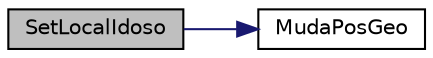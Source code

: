 digraph "SetLocalIdoso"
{
 // LATEX_PDF_SIZE
  edge [fontname="Helvetica",fontsize="10",labelfontname="Helvetica",labelfontsize="10"];
  node [fontname="Helvetica",fontsize="10",shape=record];
  rankdir="LR";
  Node1 [label="SetLocalIdoso",height=0.2,width=0.4,color="black", fillcolor="grey75", style="filled", fontcolor="black",tooltip="Define o Local do Idoso para as novas coordenadas."];
  Node1 -> Node2 [color="midnightblue",fontsize="10",style="solid"];
  Node2 [label="MudaPosGeo",height=0.2,width=0.4,color="black", fillcolor="white", style="filled",URL="$geoloc_8h.html#ad15a017b73ab2909652b15b346373bb7",tooltip="Define a geolocalizacao dada para os valores de latitude e longitude passados."];
}
